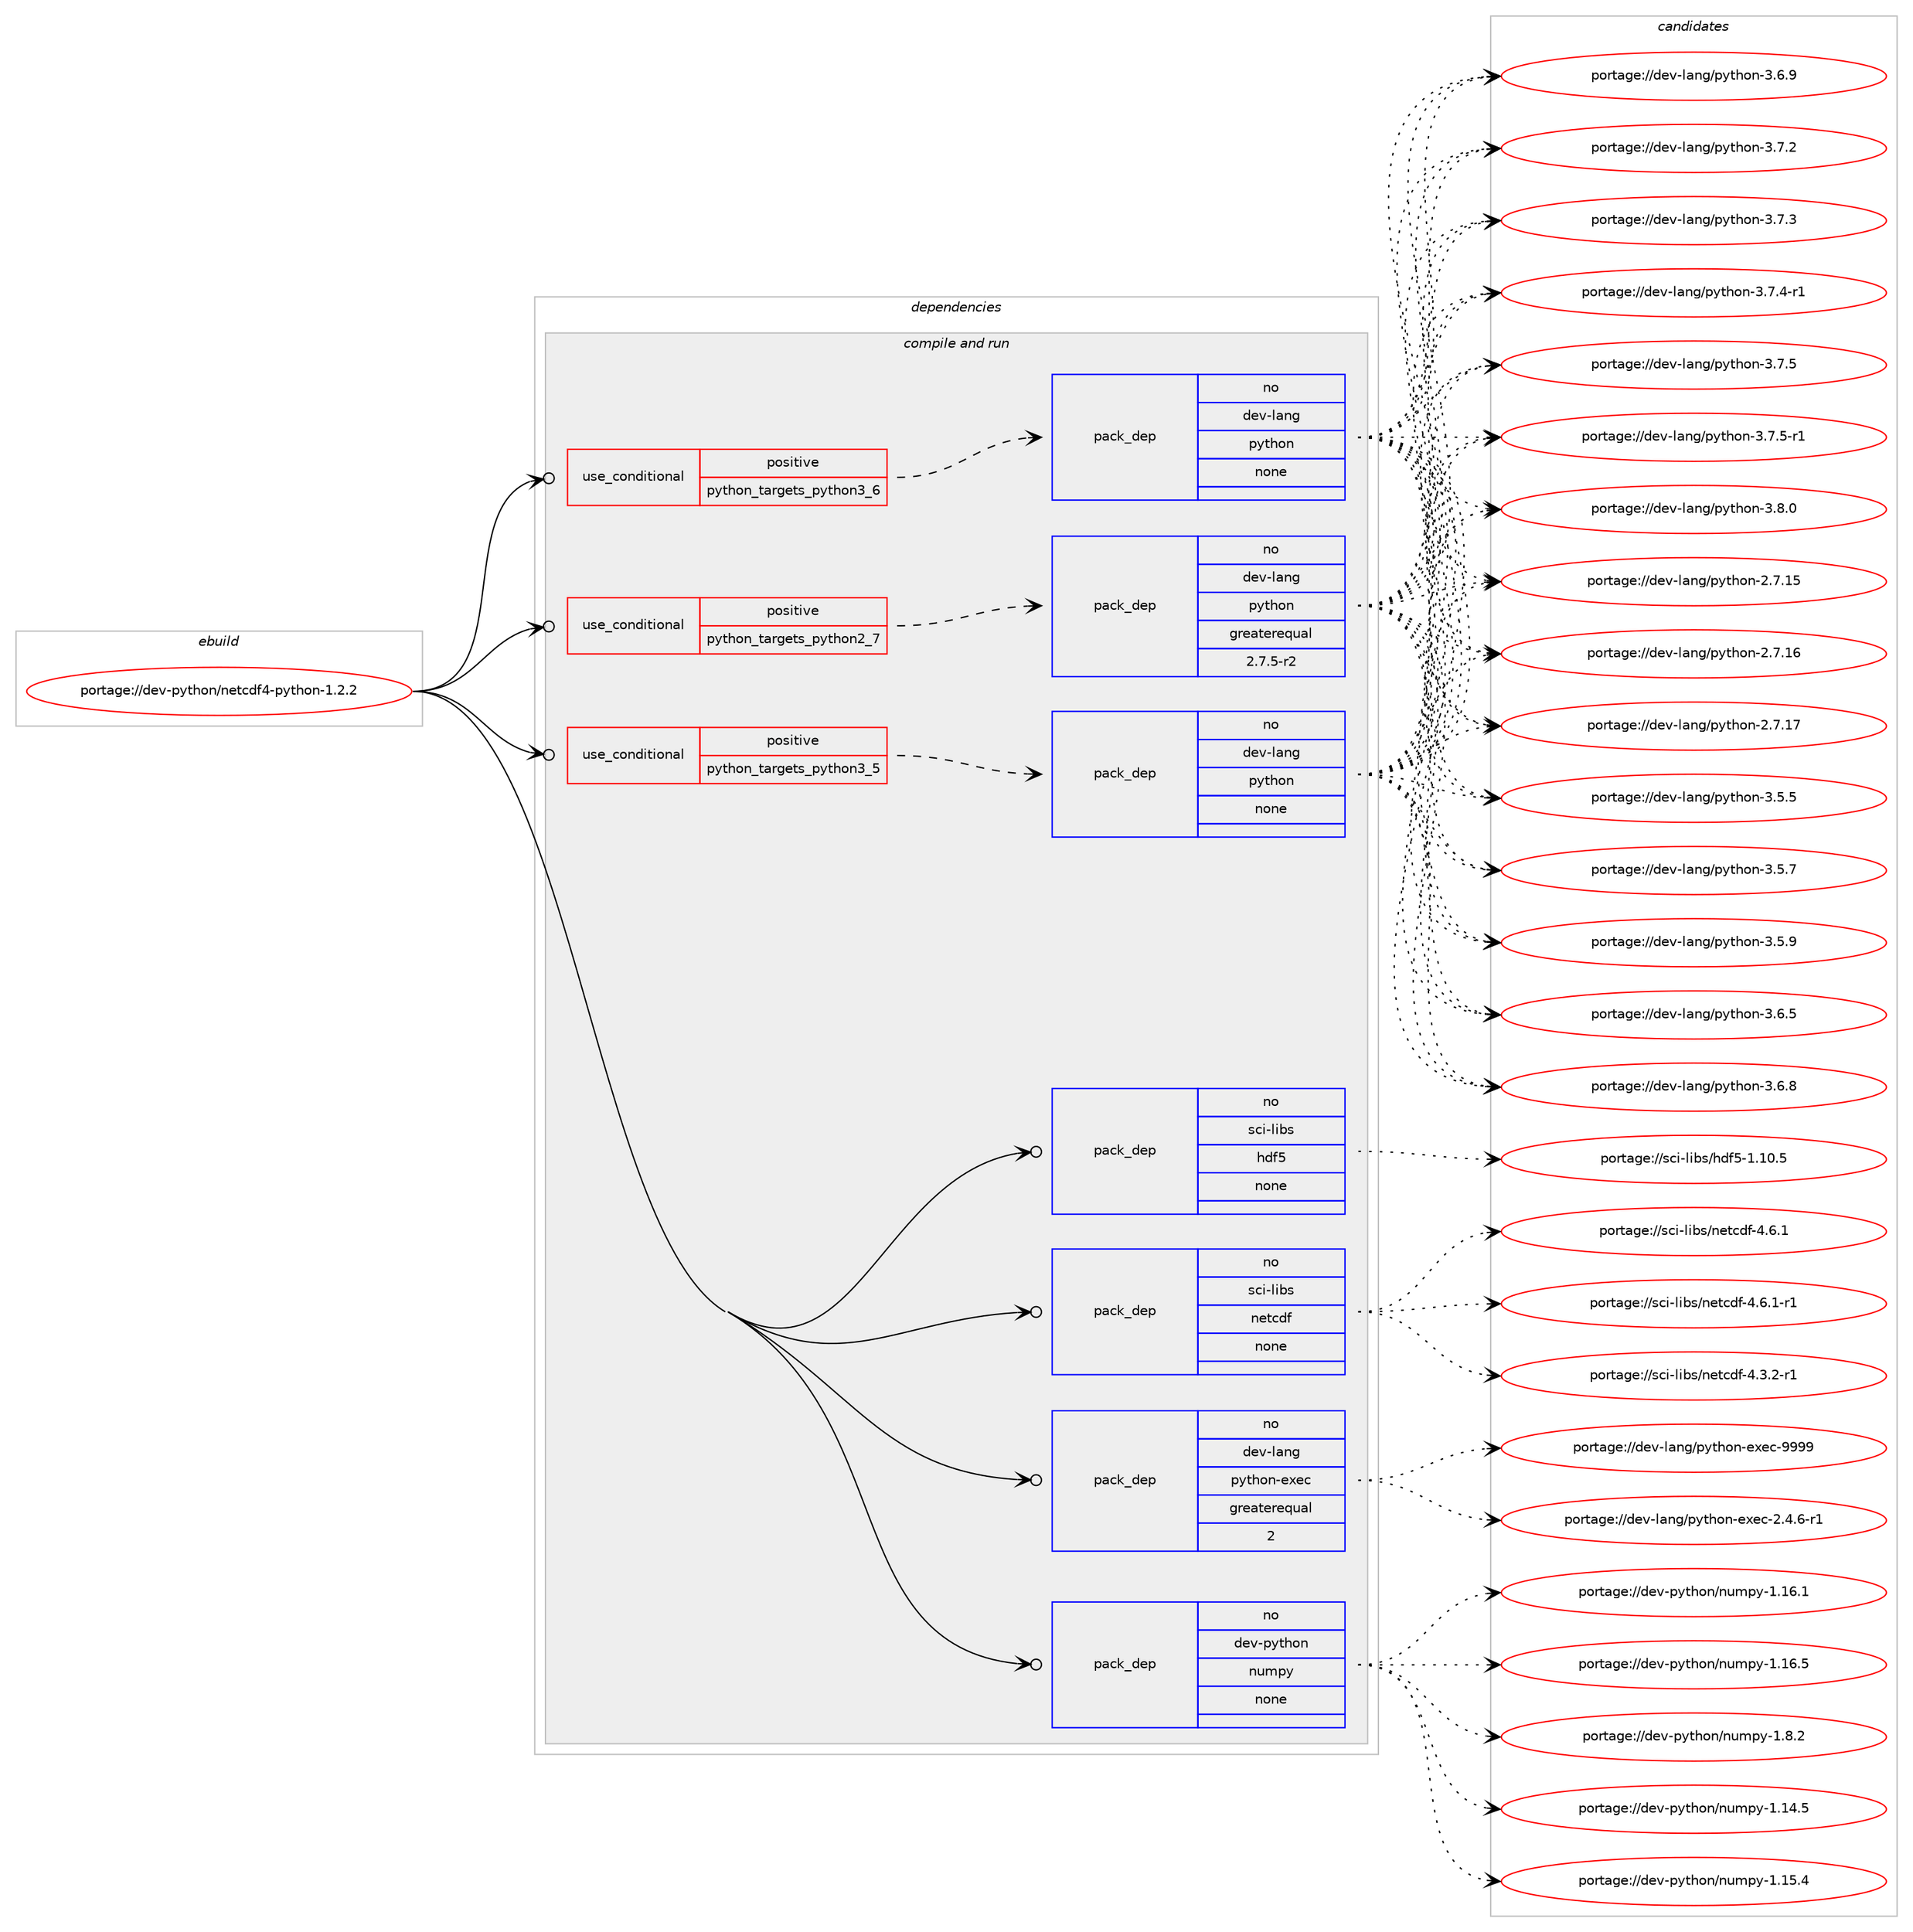 digraph prolog {

# *************
# Graph options
# *************

newrank=true;
concentrate=true;
compound=true;
graph [rankdir=LR,fontname=Helvetica,fontsize=10,ranksep=1.5];#, ranksep=2.5, nodesep=0.2];
edge  [arrowhead=vee];
node  [fontname=Helvetica,fontsize=10];

# **********
# The ebuild
# **********

subgraph cluster_leftcol {
color=gray;
label=<<i>ebuild</i>>;
id [label="portage://dev-python/netcdf4-python-1.2.2", color=red, width=4, href="../dev-python/netcdf4-python-1.2.2.svg"];
}

# ****************
# The dependencies
# ****************

subgraph cluster_midcol {
color=gray;
label=<<i>dependencies</i>>;
subgraph cluster_compile {
fillcolor="#eeeeee";
style=filled;
label=<<i>compile</i>>;
}
subgraph cluster_compileandrun {
fillcolor="#eeeeee";
style=filled;
label=<<i>compile and run</i>>;
subgraph cond32416 {
dependency151499 [label=<<TABLE BORDER="0" CELLBORDER="1" CELLSPACING="0" CELLPADDING="4"><TR><TD ROWSPAN="3" CELLPADDING="10">use_conditional</TD></TR><TR><TD>positive</TD></TR><TR><TD>python_targets_python2_7</TD></TR></TABLE>>, shape=none, color=red];
subgraph pack115747 {
dependency151500 [label=<<TABLE BORDER="0" CELLBORDER="1" CELLSPACING="0" CELLPADDING="4" WIDTH="220"><TR><TD ROWSPAN="6" CELLPADDING="30">pack_dep</TD></TR><TR><TD WIDTH="110">no</TD></TR><TR><TD>dev-lang</TD></TR><TR><TD>python</TD></TR><TR><TD>greaterequal</TD></TR><TR><TD>2.7.5-r2</TD></TR></TABLE>>, shape=none, color=blue];
}
dependency151499:e -> dependency151500:w [weight=20,style="dashed",arrowhead="vee"];
}
id:e -> dependency151499:w [weight=20,style="solid",arrowhead="odotvee"];
subgraph cond32417 {
dependency151501 [label=<<TABLE BORDER="0" CELLBORDER="1" CELLSPACING="0" CELLPADDING="4"><TR><TD ROWSPAN="3" CELLPADDING="10">use_conditional</TD></TR><TR><TD>positive</TD></TR><TR><TD>python_targets_python3_5</TD></TR></TABLE>>, shape=none, color=red];
subgraph pack115748 {
dependency151502 [label=<<TABLE BORDER="0" CELLBORDER="1" CELLSPACING="0" CELLPADDING="4" WIDTH="220"><TR><TD ROWSPAN="6" CELLPADDING="30">pack_dep</TD></TR><TR><TD WIDTH="110">no</TD></TR><TR><TD>dev-lang</TD></TR><TR><TD>python</TD></TR><TR><TD>none</TD></TR><TR><TD></TD></TR></TABLE>>, shape=none, color=blue];
}
dependency151501:e -> dependency151502:w [weight=20,style="dashed",arrowhead="vee"];
}
id:e -> dependency151501:w [weight=20,style="solid",arrowhead="odotvee"];
subgraph cond32418 {
dependency151503 [label=<<TABLE BORDER="0" CELLBORDER="1" CELLSPACING="0" CELLPADDING="4"><TR><TD ROWSPAN="3" CELLPADDING="10">use_conditional</TD></TR><TR><TD>positive</TD></TR><TR><TD>python_targets_python3_6</TD></TR></TABLE>>, shape=none, color=red];
subgraph pack115749 {
dependency151504 [label=<<TABLE BORDER="0" CELLBORDER="1" CELLSPACING="0" CELLPADDING="4" WIDTH="220"><TR><TD ROWSPAN="6" CELLPADDING="30">pack_dep</TD></TR><TR><TD WIDTH="110">no</TD></TR><TR><TD>dev-lang</TD></TR><TR><TD>python</TD></TR><TR><TD>none</TD></TR><TR><TD></TD></TR></TABLE>>, shape=none, color=blue];
}
dependency151503:e -> dependency151504:w [weight=20,style="dashed",arrowhead="vee"];
}
id:e -> dependency151503:w [weight=20,style="solid",arrowhead="odotvee"];
subgraph pack115750 {
dependency151505 [label=<<TABLE BORDER="0" CELLBORDER="1" CELLSPACING="0" CELLPADDING="4" WIDTH="220"><TR><TD ROWSPAN="6" CELLPADDING="30">pack_dep</TD></TR><TR><TD WIDTH="110">no</TD></TR><TR><TD>dev-lang</TD></TR><TR><TD>python-exec</TD></TR><TR><TD>greaterequal</TD></TR><TR><TD>2</TD></TR></TABLE>>, shape=none, color=blue];
}
id:e -> dependency151505:w [weight=20,style="solid",arrowhead="odotvee"];
subgraph pack115751 {
dependency151506 [label=<<TABLE BORDER="0" CELLBORDER="1" CELLSPACING="0" CELLPADDING="4" WIDTH="220"><TR><TD ROWSPAN="6" CELLPADDING="30">pack_dep</TD></TR><TR><TD WIDTH="110">no</TD></TR><TR><TD>dev-python</TD></TR><TR><TD>numpy</TD></TR><TR><TD>none</TD></TR><TR><TD></TD></TR></TABLE>>, shape=none, color=blue];
}
id:e -> dependency151506:w [weight=20,style="solid",arrowhead="odotvee"];
subgraph pack115752 {
dependency151507 [label=<<TABLE BORDER="0" CELLBORDER="1" CELLSPACING="0" CELLPADDING="4" WIDTH="220"><TR><TD ROWSPAN="6" CELLPADDING="30">pack_dep</TD></TR><TR><TD WIDTH="110">no</TD></TR><TR><TD>sci-libs</TD></TR><TR><TD>hdf5</TD></TR><TR><TD>none</TD></TR><TR><TD></TD></TR></TABLE>>, shape=none, color=blue];
}
id:e -> dependency151507:w [weight=20,style="solid",arrowhead="odotvee"];
subgraph pack115753 {
dependency151508 [label=<<TABLE BORDER="0" CELLBORDER="1" CELLSPACING="0" CELLPADDING="4" WIDTH="220"><TR><TD ROWSPAN="6" CELLPADDING="30">pack_dep</TD></TR><TR><TD WIDTH="110">no</TD></TR><TR><TD>sci-libs</TD></TR><TR><TD>netcdf</TD></TR><TR><TD>none</TD></TR><TR><TD></TD></TR></TABLE>>, shape=none, color=blue];
}
id:e -> dependency151508:w [weight=20,style="solid",arrowhead="odotvee"];
}
subgraph cluster_run {
fillcolor="#eeeeee";
style=filled;
label=<<i>run</i>>;
}
}

# **************
# The candidates
# **************

subgraph cluster_choices {
rank=same;
color=gray;
label=<<i>candidates</i>>;

subgraph choice115747 {
color=black;
nodesep=1;
choiceportage10010111845108971101034711212111610411111045504655464953 [label="portage://dev-lang/python-2.7.15", color=red, width=4,href="../dev-lang/python-2.7.15.svg"];
choiceportage10010111845108971101034711212111610411111045504655464954 [label="portage://dev-lang/python-2.7.16", color=red, width=4,href="../dev-lang/python-2.7.16.svg"];
choiceportage10010111845108971101034711212111610411111045504655464955 [label="portage://dev-lang/python-2.7.17", color=red, width=4,href="../dev-lang/python-2.7.17.svg"];
choiceportage100101118451089711010347112121116104111110455146534653 [label="portage://dev-lang/python-3.5.5", color=red, width=4,href="../dev-lang/python-3.5.5.svg"];
choiceportage100101118451089711010347112121116104111110455146534655 [label="portage://dev-lang/python-3.5.7", color=red, width=4,href="../dev-lang/python-3.5.7.svg"];
choiceportage100101118451089711010347112121116104111110455146534657 [label="portage://dev-lang/python-3.5.9", color=red, width=4,href="../dev-lang/python-3.5.9.svg"];
choiceportage100101118451089711010347112121116104111110455146544653 [label="portage://dev-lang/python-3.6.5", color=red, width=4,href="../dev-lang/python-3.6.5.svg"];
choiceportage100101118451089711010347112121116104111110455146544656 [label="portage://dev-lang/python-3.6.8", color=red, width=4,href="../dev-lang/python-3.6.8.svg"];
choiceportage100101118451089711010347112121116104111110455146544657 [label="portage://dev-lang/python-3.6.9", color=red, width=4,href="../dev-lang/python-3.6.9.svg"];
choiceportage100101118451089711010347112121116104111110455146554650 [label="portage://dev-lang/python-3.7.2", color=red, width=4,href="../dev-lang/python-3.7.2.svg"];
choiceportage100101118451089711010347112121116104111110455146554651 [label="portage://dev-lang/python-3.7.3", color=red, width=4,href="../dev-lang/python-3.7.3.svg"];
choiceportage1001011184510897110103471121211161041111104551465546524511449 [label="portage://dev-lang/python-3.7.4-r1", color=red, width=4,href="../dev-lang/python-3.7.4-r1.svg"];
choiceportage100101118451089711010347112121116104111110455146554653 [label="portage://dev-lang/python-3.7.5", color=red, width=4,href="../dev-lang/python-3.7.5.svg"];
choiceportage1001011184510897110103471121211161041111104551465546534511449 [label="portage://dev-lang/python-3.7.5-r1", color=red, width=4,href="../dev-lang/python-3.7.5-r1.svg"];
choiceportage100101118451089711010347112121116104111110455146564648 [label="portage://dev-lang/python-3.8.0", color=red, width=4,href="../dev-lang/python-3.8.0.svg"];
dependency151500:e -> choiceportage10010111845108971101034711212111610411111045504655464953:w [style=dotted,weight="100"];
dependency151500:e -> choiceportage10010111845108971101034711212111610411111045504655464954:w [style=dotted,weight="100"];
dependency151500:e -> choiceportage10010111845108971101034711212111610411111045504655464955:w [style=dotted,weight="100"];
dependency151500:e -> choiceportage100101118451089711010347112121116104111110455146534653:w [style=dotted,weight="100"];
dependency151500:e -> choiceportage100101118451089711010347112121116104111110455146534655:w [style=dotted,weight="100"];
dependency151500:e -> choiceportage100101118451089711010347112121116104111110455146534657:w [style=dotted,weight="100"];
dependency151500:e -> choiceportage100101118451089711010347112121116104111110455146544653:w [style=dotted,weight="100"];
dependency151500:e -> choiceportage100101118451089711010347112121116104111110455146544656:w [style=dotted,weight="100"];
dependency151500:e -> choiceportage100101118451089711010347112121116104111110455146544657:w [style=dotted,weight="100"];
dependency151500:e -> choiceportage100101118451089711010347112121116104111110455146554650:w [style=dotted,weight="100"];
dependency151500:e -> choiceportage100101118451089711010347112121116104111110455146554651:w [style=dotted,weight="100"];
dependency151500:e -> choiceportage1001011184510897110103471121211161041111104551465546524511449:w [style=dotted,weight="100"];
dependency151500:e -> choiceportage100101118451089711010347112121116104111110455146554653:w [style=dotted,weight="100"];
dependency151500:e -> choiceportage1001011184510897110103471121211161041111104551465546534511449:w [style=dotted,weight="100"];
dependency151500:e -> choiceportage100101118451089711010347112121116104111110455146564648:w [style=dotted,weight="100"];
}
subgraph choice115748 {
color=black;
nodesep=1;
choiceportage10010111845108971101034711212111610411111045504655464953 [label="portage://dev-lang/python-2.7.15", color=red, width=4,href="../dev-lang/python-2.7.15.svg"];
choiceportage10010111845108971101034711212111610411111045504655464954 [label="portage://dev-lang/python-2.7.16", color=red, width=4,href="../dev-lang/python-2.7.16.svg"];
choiceportage10010111845108971101034711212111610411111045504655464955 [label="portage://dev-lang/python-2.7.17", color=red, width=4,href="../dev-lang/python-2.7.17.svg"];
choiceportage100101118451089711010347112121116104111110455146534653 [label="portage://dev-lang/python-3.5.5", color=red, width=4,href="../dev-lang/python-3.5.5.svg"];
choiceportage100101118451089711010347112121116104111110455146534655 [label="portage://dev-lang/python-3.5.7", color=red, width=4,href="../dev-lang/python-3.5.7.svg"];
choiceportage100101118451089711010347112121116104111110455146534657 [label="portage://dev-lang/python-3.5.9", color=red, width=4,href="../dev-lang/python-3.5.9.svg"];
choiceportage100101118451089711010347112121116104111110455146544653 [label="portage://dev-lang/python-3.6.5", color=red, width=4,href="../dev-lang/python-3.6.5.svg"];
choiceportage100101118451089711010347112121116104111110455146544656 [label="portage://dev-lang/python-3.6.8", color=red, width=4,href="../dev-lang/python-3.6.8.svg"];
choiceportage100101118451089711010347112121116104111110455146544657 [label="portage://dev-lang/python-3.6.9", color=red, width=4,href="../dev-lang/python-3.6.9.svg"];
choiceportage100101118451089711010347112121116104111110455146554650 [label="portage://dev-lang/python-3.7.2", color=red, width=4,href="../dev-lang/python-3.7.2.svg"];
choiceportage100101118451089711010347112121116104111110455146554651 [label="portage://dev-lang/python-3.7.3", color=red, width=4,href="../dev-lang/python-3.7.3.svg"];
choiceportage1001011184510897110103471121211161041111104551465546524511449 [label="portage://dev-lang/python-3.7.4-r1", color=red, width=4,href="../dev-lang/python-3.7.4-r1.svg"];
choiceportage100101118451089711010347112121116104111110455146554653 [label="portage://dev-lang/python-3.7.5", color=red, width=4,href="../dev-lang/python-3.7.5.svg"];
choiceportage1001011184510897110103471121211161041111104551465546534511449 [label="portage://dev-lang/python-3.7.5-r1", color=red, width=4,href="../dev-lang/python-3.7.5-r1.svg"];
choiceportage100101118451089711010347112121116104111110455146564648 [label="portage://dev-lang/python-3.8.0", color=red, width=4,href="../dev-lang/python-3.8.0.svg"];
dependency151502:e -> choiceportage10010111845108971101034711212111610411111045504655464953:w [style=dotted,weight="100"];
dependency151502:e -> choiceportage10010111845108971101034711212111610411111045504655464954:w [style=dotted,weight="100"];
dependency151502:e -> choiceportage10010111845108971101034711212111610411111045504655464955:w [style=dotted,weight="100"];
dependency151502:e -> choiceportage100101118451089711010347112121116104111110455146534653:w [style=dotted,weight="100"];
dependency151502:e -> choiceportage100101118451089711010347112121116104111110455146534655:w [style=dotted,weight="100"];
dependency151502:e -> choiceportage100101118451089711010347112121116104111110455146534657:w [style=dotted,weight="100"];
dependency151502:e -> choiceportage100101118451089711010347112121116104111110455146544653:w [style=dotted,weight="100"];
dependency151502:e -> choiceportage100101118451089711010347112121116104111110455146544656:w [style=dotted,weight="100"];
dependency151502:e -> choiceportage100101118451089711010347112121116104111110455146544657:w [style=dotted,weight="100"];
dependency151502:e -> choiceportage100101118451089711010347112121116104111110455146554650:w [style=dotted,weight="100"];
dependency151502:e -> choiceportage100101118451089711010347112121116104111110455146554651:w [style=dotted,weight="100"];
dependency151502:e -> choiceportage1001011184510897110103471121211161041111104551465546524511449:w [style=dotted,weight="100"];
dependency151502:e -> choiceportage100101118451089711010347112121116104111110455146554653:w [style=dotted,weight="100"];
dependency151502:e -> choiceportage1001011184510897110103471121211161041111104551465546534511449:w [style=dotted,weight="100"];
dependency151502:e -> choiceportage100101118451089711010347112121116104111110455146564648:w [style=dotted,weight="100"];
}
subgraph choice115749 {
color=black;
nodesep=1;
choiceportage10010111845108971101034711212111610411111045504655464953 [label="portage://dev-lang/python-2.7.15", color=red, width=4,href="../dev-lang/python-2.7.15.svg"];
choiceportage10010111845108971101034711212111610411111045504655464954 [label="portage://dev-lang/python-2.7.16", color=red, width=4,href="../dev-lang/python-2.7.16.svg"];
choiceportage10010111845108971101034711212111610411111045504655464955 [label="portage://dev-lang/python-2.7.17", color=red, width=4,href="../dev-lang/python-2.7.17.svg"];
choiceportage100101118451089711010347112121116104111110455146534653 [label="portage://dev-lang/python-3.5.5", color=red, width=4,href="../dev-lang/python-3.5.5.svg"];
choiceportage100101118451089711010347112121116104111110455146534655 [label="portage://dev-lang/python-3.5.7", color=red, width=4,href="../dev-lang/python-3.5.7.svg"];
choiceportage100101118451089711010347112121116104111110455146534657 [label="portage://dev-lang/python-3.5.9", color=red, width=4,href="../dev-lang/python-3.5.9.svg"];
choiceportage100101118451089711010347112121116104111110455146544653 [label="portage://dev-lang/python-3.6.5", color=red, width=4,href="../dev-lang/python-3.6.5.svg"];
choiceportage100101118451089711010347112121116104111110455146544656 [label="portage://dev-lang/python-3.6.8", color=red, width=4,href="../dev-lang/python-3.6.8.svg"];
choiceportage100101118451089711010347112121116104111110455146544657 [label="portage://dev-lang/python-3.6.9", color=red, width=4,href="../dev-lang/python-3.6.9.svg"];
choiceportage100101118451089711010347112121116104111110455146554650 [label="portage://dev-lang/python-3.7.2", color=red, width=4,href="../dev-lang/python-3.7.2.svg"];
choiceportage100101118451089711010347112121116104111110455146554651 [label="portage://dev-lang/python-3.7.3", color=red, width=4,href="../dev-lang/python-3.7.3.svg"];
choiceportage1001011184510897110103471121211161041111104551465546524511449 [label="portage://dev-lang/python-3.7.4-r1", color=red, width=4,href="../dev-lang/python-3.7.4-r1.svg"];
choiceportage100101118451089711010347112121116104111110455146554653 [label="portage://dev-lang/python-3.7.5", color=red, width=4,href="../dev-lang/python-3.7.5.svg"];
choiceportage1001011184510897110103471121211161041111104551465546534511449 [label="portage://dev-lang/python-3.7.5-r1", color=red, width=4,href="../dev-lang/python-3.7.5-r1.svg"];
choiceportage100101118451089711010347112121116104111110455146564648 [label="portage://dev-lang/python-3.8.0", color=red, width=4,href="../dev-lang/python-3.8.0.svg"];
dependency151504:e -> choiceportage10010111845108971101034711212111610411111045504655464953:w [style=dotted,weight="100"];
dependency151504:e -> choiceportage10010111845108971101034711212111610411111045504655464954:w [style=dotted,weight="100"];
dependency151504:e -> choiceportage10010111845108971101034711212111610411111045504655464955:w [style=dotted,weight="100"];
dependency151504:e -> choiceportage100101118451089711010347112121116104111110455146534653:w [style=dotted,weight="100"];
dependency151504:e -> choiceportage100101118451089711010347112121116104111110455146534655:w [style=dotted,weight="100"];
dependency151504:e -> choiceportage100101118451089711010347112121116104111110455146534657:w [style=dotted,weight="100"];
dependency151504:e -> choiceportage100101118451089711010347112121116104111110455146544653:w [style=dotted,weight="100"];
dependency151504:e -> choiceportage100101118451089711010347112121116104111110455146544656:w [style=dotted,weight="100"];
dependency151504:e -> choiceportage100101118451089711010347112121116104111110455146544657:w [style=dotted,weight="100"];
dependency151504:e -> choiceportage100101118451089711010347112121116104111110455146554650:w [style=dotted,weight="100"];
dependency151504:e -> choiceportage100101118451089711010347112121116104111110455146554651:w [style=dotted,weight="100"];
dependency151504:e -> choiceportage1001011184510897110103471121211161041111104551465546524511449:w [style=dotted,weight="100"];
dependency151504:e -> choiceportage100101118451089711010347112121116104111110455146554653:w [style=dotted,weight="100"];
dependency151504:e -> choiceportage1001011184510897110103471121211161041111104551465546534511449:w [style=dotted,weight="100"];
dependency151504:e -> choiceportage100101118451089711010347112121116104111110455146564648:w [style=dotted,weight="100"];
}
subgraph choice115750 {
color=black;
nodesep=1;
choiceportage10010111845108971101034711212111610411111045101120101994550465246544511449 [label="portage://dev-lang/python-exec-2.4.6-r1", color=red, width=4,href="../dev-lang/python-exec-2.4.6-r1.svg"];
choiceportage10010111845108971101034711212111610411111045101120101994557575757 [label="portage://dev-lang/python-exec-9999", color=red, width=4,href="../dev-lang/python-exec-9999.svg"];
dependency151505:e -> choiceportage10010111845108971101034711212111610411111045101120101994550465246544511449:w [style=dotted,weight="100"];
dependency151505:e -> choiceportage10010111845108971101034711212111610411111045101120101994557575757:w [style=dotted,weight="100"];
}
subgraph choice115751 {
color=black;
nodesep=1;
choiceportage100101118451121211161041111104711011710911212145494649524653 [label="portage://dev-python/numpy-1.14.5", color=red, width=4,href="../dev-python/numpy-1.14.5.svg"];
choiceportage100101118451121211161041111104711011710911212145494649534652 [label="portage://dev-python/numpy-1.15.4", color=red, width=4,href="../dev-python/numpy-1.15.4.svg"];
choiceportage100101118451121211161041111104711011710911212145494649544649 [label="portage://dev-python/numpy-1.16.1", color=red, width=4,href="../dev-python/numpy-1.16.1.svg"];
choiceportage100101118451121211161041111104711011710911212145494649544653 [label="portage://dev-python/numpy-1.16.5", color=red, width=4,href="../dev-python/numpy-1.16.5.svg"];
choiceportage1001011184511212111610411111047110117109112121454946564650 [label="portage://dev-python/numpy-1.8.2", color=red, width=4,href="../dev-python/numpy-1.8.2.svg"];
dependency151506:e -> choiceportage100101118451121211161041111104711011710911212145494649524653:w [style=dotted,weight="100"];
dependency151506:e -> choiceportage100101118451121211161041111104711011710911212145494649534652:w [style=dotted,weight="100"];
dependency151506:e -> choiceportage100101118451121211161041111104711011710911212145494649544649:w [style=dotted,weight="100"];
dependency151506:e -> choiceportage100101118451121211161041111104711011710911212145494649544653:w [style=dotted,weight="100"];
dependency151506:e -> choiceportage1001011184511212111610411111047110117109112121454946564650:w [style=dotted,weight="100"];
}
subgraph choice115752 {
color=black;
nodesep=1;
choiceportage115991054510810598115471041001025345494649484653 [label="portage://sci-libs/hdf5-1.10.5", color=red, width=4,href="../sci-libs/hdf5-1.10.5.svg"];
dependency151507:e -> choiceportage115991054510810598115471041001025345494649484653:w [style=dotted,weight="100"];
}
subgraph choice115753 {
color=black;
nodesep=1;
choiceportage11599105451081059811547110101116991001024552465146504511449 [label="portage://sci-libs/netcdf-4.3.2-r1", color=red, width=4,href="../sci-libs/netcdf-4.3.2-r1.svg"];
choiceportage1159910545108105981154711010111699100102455246544649 [label="portage://sci-libs/netcdf-4.6.1", color=red, width=4,href="../sci-libs/netcdf-4.6.1.svg"];
choiceportage11599105451081059811547110101116991001024552465446494511449 [label="portage://sci-libs/netcdf-4.6.1-r1", color=red, width=4,href="../sci-libs/netcdf-4.6.1-r1.svg"];
dependency151508:e -> choiceportage11599105451081059811547110101116991001024552465146504511449:w [style=dotted,weight="100"];
dependency151508:e -> choiceportage1159910545108105981154711010111699100102455246544649:w [style=dotted,weight="100"];
dependency151508:e -> choiceportage11599105451081059811547110101116991001024552465446494511449:w [style=dotted,weight="100"];
}
}

}
